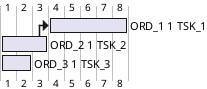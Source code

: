 @startgantt
[ORD_1 1 TSK_1] lasts 5 days
[ORD_2 1 TSK_2] lasts 3 days
[ORD_3 1 TSK_3] lasts 2 days
[ORD_1 1 TSK_1] starts at [ORD_2 1 TSK_2]'s end
@endgantt